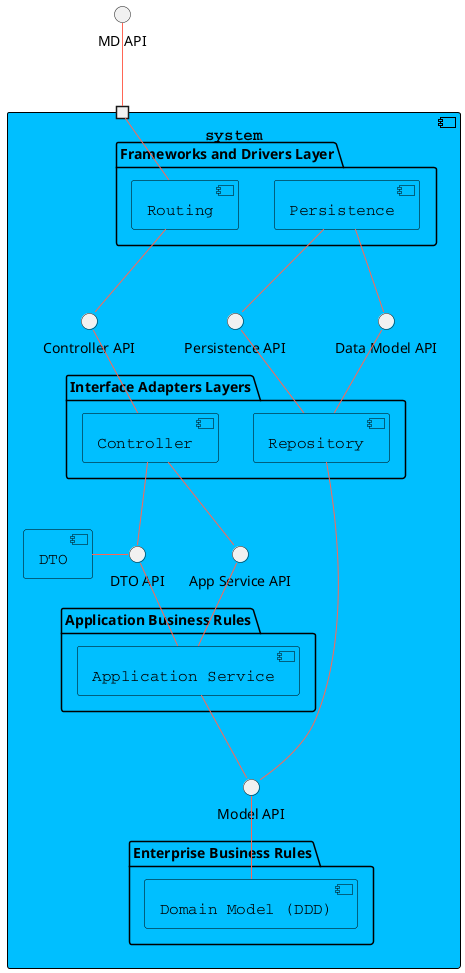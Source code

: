 @startuml

skinparam component {
    FontSize 16
    BackgroundColor<<Apache>> LightCoral
    BorderColor<<Apache>> #FF6655
    FontName Courier
    BorderColor black
    BackgroundColor DeepSkyBlue
    ArrowFontName Impact
    ArrowColor #FF6655
    ArrowFontColor #777777
}

component system {
    package "Frameworks and Drivers Layer" {
        [Routing]
        [Persistence]
    }

    package "Interface Adapters Layers" {
        [Controller]
        [Repository]
    }

    package "Application Business Rules" {
        [Application Service]
    }

    package "Enterprise Business Rules" {
        [Domain Model (DDD)]
    }

    portin " " as port1

    [Routing] -- port1
    [Persistence] -- "Data Model API"
    [Persistence] -- "Persistence API"

    [Controller] -up- "Controller API"
    [Routing] -down- "Controller API"

    [Repository] -up- "Data Model API"
    [Repository] -up- "Persistence API"

    [Controller] -down- "App Service API"
    [Controller] -down- "DTO API"

    "DTO API" -left- [DTO]

    [Application Service] -up- "App Service API"
    [Application Service] -up- "DTO API"

    [Repository] -down- "Model API"
    [Application Service] -- "Model API"
    [Domain Model (DDD)] -up- "Model API"
}
"MD API" -- port1

@enduml

